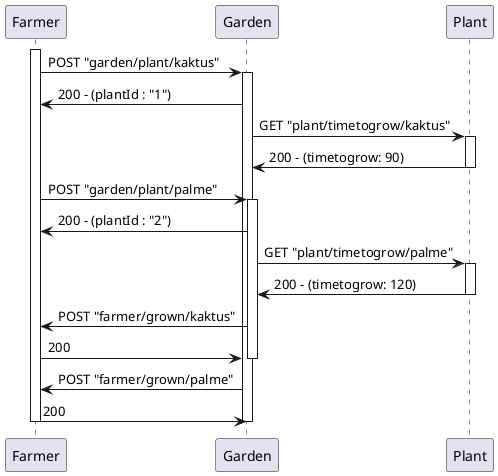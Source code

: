 @startuml

participant "Farmer" as FA
participant "Garden" as GA
participant "Plant" as PL

activate FA

FA -> GA : POST "garden/plant/kaktus"
activate GA
GA -> FA : 200 - (plantId : "1")

GA -> PL: GET "plant/timetogrow/kaktus"
activate PL
PL -> GA: 200 - (timetogrow: 90)
deactivate PL

FA -> GA : POST "garden/plant/palme"
activate GA
GA -> FA : 200 - (plantId : "2")

GA -> PL: GET "plant/timetogrow/palme"
activate PL
PL -> GA: 200 - (timetogrow: 120)
deactivate PL


GA -> FA: POST "farmer/grown/kaktus"
FA -> GA: 200
deactivate GA

GA -> FA: POST "farmer/grown/palme"
FA -> GA: 200
deactivate GA

deactivate FA

@enduml
